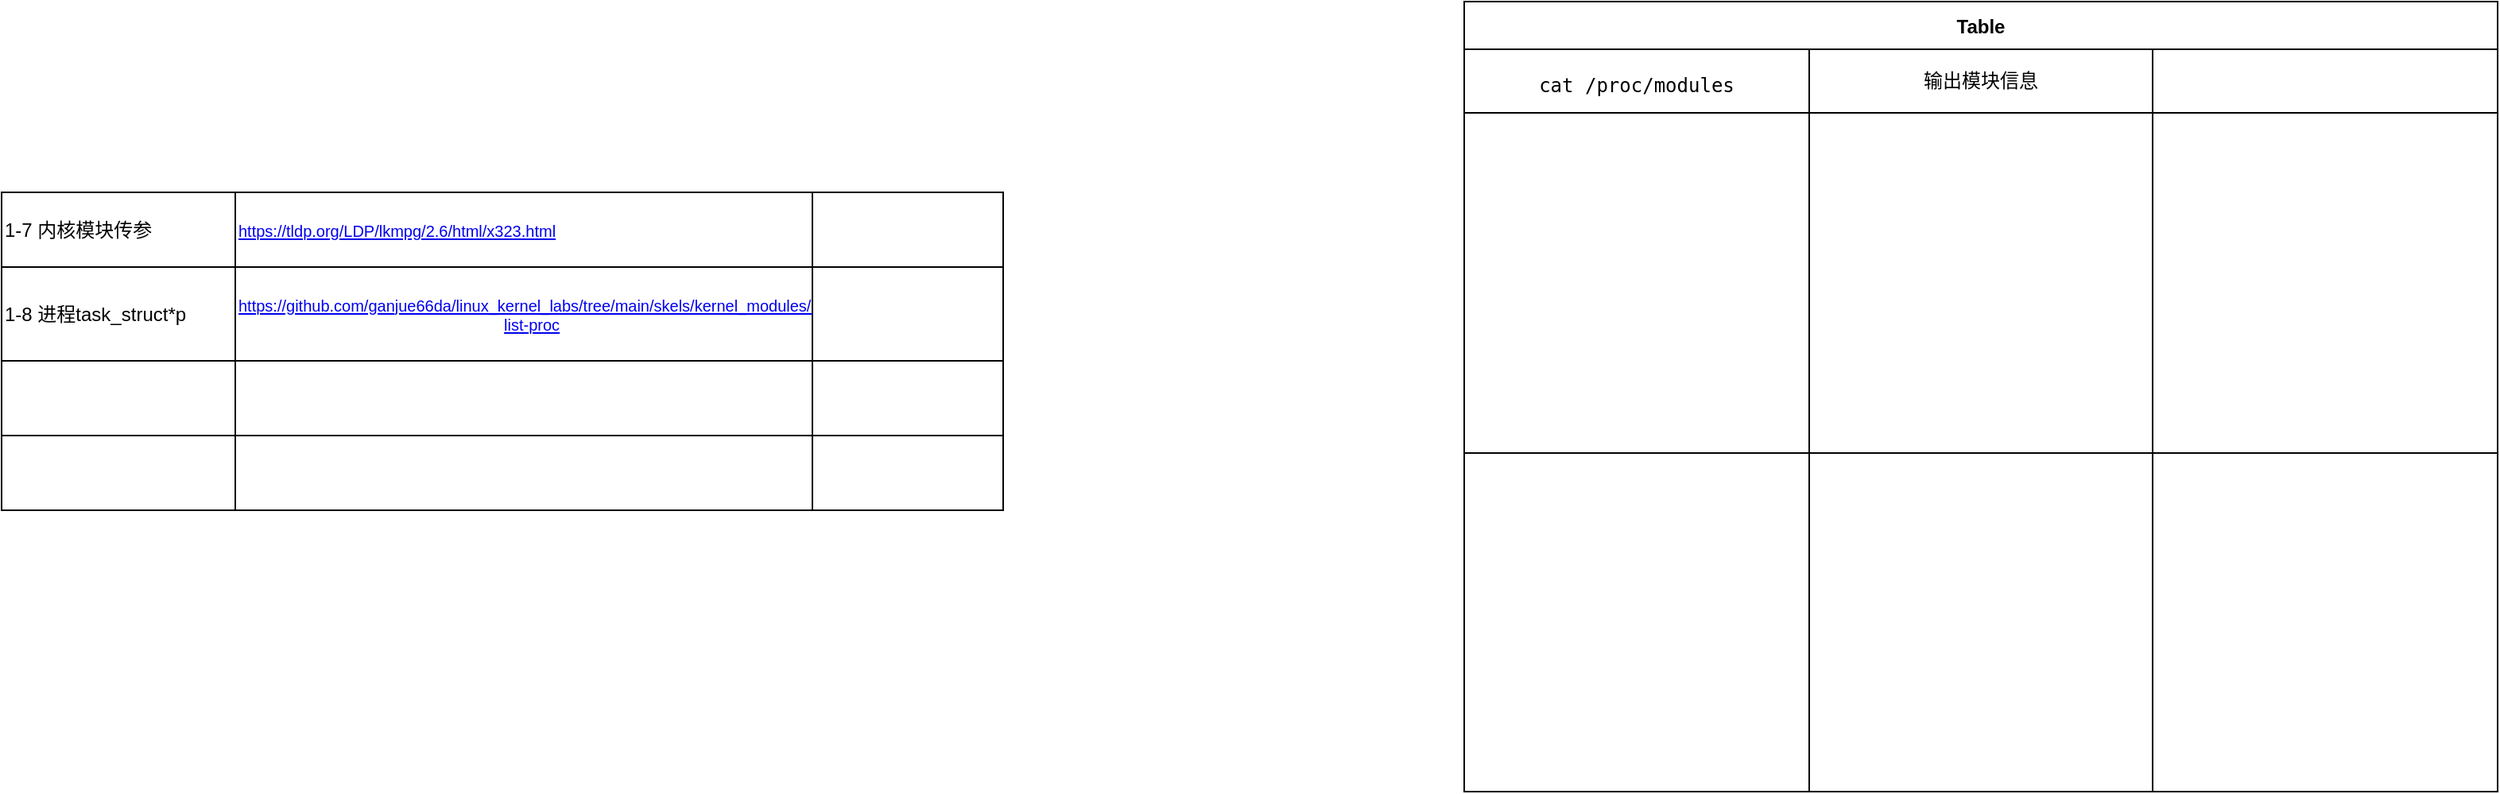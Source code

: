 <mxfile version="15.5.9" type="github" pages="2">
  <diagram id="2Nv8tBa7N8BT5brDQEJB" name="achievement">
    <mxGraphModel dx="2465" dy="606" grid="1" gridSize="10" guides="1" tooltips="1" connect="1" arrows="1" fold="1" page="1" pageScale="1" pageWidth="827" pageHeight="1169" math="0" shadow="0">
      <root>
        <mxCell id="0" />
        <mxCell id="1" parent="0" />
        <mxCell id="DjYXvXNdv97Wl0VyBLQK-1" value="" style="shape=table;startSize=0;container=1;collapsible=0;childLayout=tableLayout;fontStyle=1;align=center;pointerEvents=1;fontSize=10;" vertex="1" parent="1">
          <mxGeometry x="-770" y="130" width="630" height="200" as="geometry" />
        </mxCell>
        <mxCell id="DjYXvXNdv97Wl0VyBLQK-2" value="" style="shape=partialRectangle;html=1;whiteSpace=wrap;collapsible=0;dropTarget=0;pointerEvents=0;fillColor=none;top=0;left=0;bottom=0;right=0;points=[[0,0.5],[1,0.5]];portConstraint=eastwest;fontSize=10;align=left;" vertex="1" parent="DjYXvXNdv97Wl0VyBLQK-1">
          <mxGeometry width="630" height="47" as="geometry" />
        </mxCell>
        <mxCell id="DjYXvXNdv97Wl0VyBLQK-3" value="&lt;span style=&quot;font-size: 12px ; text-align: center&quot;&gt;1-7 内核模块传参&lt;/span&gt;" style="shape=partialRectangle;html=1;whiteSpace=wrap;connectable=0;fillColor=none;top=0;left=0;bottom=0;right=0;overflow=hidden;pointerEvents=1;fontSize=10;align=left;" vertex="1" parent="DjYXvXNdv97Wl0VyBLQK-2">
          <mxGeometry width="147" height="47" as="geometry">
            <mxRectangle width="147" height="47" as="alternateBounds" />
          </mxGeometry>
        </mxCell>
        <mxCell id="DjYXvXNdv97Wl0VyBLQK-4" value="&lt;a href=&quot;https://tldp.org/LDP/lkmpg/2.6/html/x323.html&quot;&gt;https://tldp.org/LDP/lkmpg/2.6/html/x323.html&lt;/a&gt;" style="shape=partialRectangle;html=1;whiteSpace=wrap;connectable=0;fillColor=none;top=0;left=0;bottom=0;right=0;overflow=hidden;pointerEvents=1;fontSize=10;align=left;" vertex="1" parent="DjYXvXNdv97Wl0VyBLQK-2">
          <mxGeometry x="147" width="363" height="47" as="geometry">
            <mxRectangle width="363" height="47" as="alternateBounds" />
          </mxGeometry>
        </mxCell>
        <mxCell id="DjYXvXNdv97Wl0VyBLQK-5" value="" style="shape=partialRectangle;html=1;whiteSpace=wrap;connectable=0;fillColor=none;top=0;left=0;bottom=0;right=0;overflow=hidden;pointerEvents=1;fontSize=10;align=left;" vertex="1" parent="DjYXvXNdv97Wl0VyBLQK-2">
          <mxGeometry x="510" width="120" height="47" as="geometry">
            <mxRectangle width="120" height="47" as="alternateBounds" />
          </mxGeometry>
        </mxCell>
        <mxCell id="DjYXvXNdv97Wl0VyBLQK-6" value="" style="shape=partialRectangle;html=1;whiteSpace=wrap;collapsible=0;dropTarget=0;pointerEvents=0;fillColor=none;top=0;left=0;bottom=0;right=0;points=[[0,0.5],[1,0.5]];portConstraint=eastwest;fontSize=10;align=left;" vertex="1" parent="DjYXvXNdv97Wl0VyBLQK-1">
          <mxGeometry y="47" width="630" height="59" as="geometry" />
        </mxCell>
        <mxCell id="DjYXvXNdv97Wl0VyBLQK-7" value="&lt;span style=&quot;font-size: 12px ; text-align: center&quot;&gt;1-8 进程task_struct*p&lt;/span&gt;" style="shape=partialRectangle;html=1;whiteSpace=wrap;connectable=0;fillColor=none;top=0;left=0;bottom=0;right=0;overflow=hidden;pointerEvents=1;fontSize=10;align=left;" vertex="1" parent="DjYXvXNdv97Wl0VyBLQK-6">
          <mxGeometry width="147" height="59" as="geometry">
            <mxRectangle width="147" height="59" as="alternateBounds" />
          </mxGeometry>
        </mxCell>
        <mxCell id="DjYXvXNdv97Wl0VyBLQK-8" value="&lt;div style=&quot;text-align: center&quot;&gt;&lt;a href=&quot;https://github.com/ganjue66da/linux_kernel_labs/tree/main/skels/kernel_modules/7-list-proc&quot;&gt;https://github.com/ganjue66da/linux_kernel_labs/tree/main/skels/kernel_modules/7-list-proc&lt;/a&gt;&lt;br&gt;&lt;/div&gt;" style="shape=partialRectangle;html=1;whiteSpace=wrap;connectable=0;fillColor=none;top=0;left=0;bottom=0;right=0;overflow=hidden;pointerEvents=1;fontSize=10;align=left;" vertex="1" parent="DjYXvXNdv97Wl0VyBLQK-6">
          <mxGeometry x="147" width="363" height="59" as="geometry">
            <mxRectangle width="363" height="59" as="alternateBounds" />
          </mxGeometry>
        </mxCell>
        <mxCell id="DjYXvXNdv97Wl0VyBLQK-9" value="" style="shape=partialRectangle;html=1;whiteSpace=wrap;connectable=0;fillColor=none;top=0;left=0;bottom=0;right=0;overflow=hidden;pointerEvents=1;fontSize=10;align=left;" vertex="1" parent="DjYXvXNdv97Wl0VyBLQK-6">
          <mxGeometry x="510" width="120" height="59" as="geometry">
            <mxRectangle width="120" height="59" as="alternateBounds" />
          </mxGeometry>
        </mxCell>
        <mxCell id="DjYXvXNdv97Wl0VyBLQK-10" value="" style="shape=partialRectangle;html=1;whiteSpace=wrap;collapsible=0;dropTarget=0;pointerEvents=0;fillColor=none;top=0;left=0;bottom=0;right=0;points=[[0,0.5],[1,0.5]];portConstraint=eastwest;fontSize=10;align=left;" vertex="1" parent="DjYXvXNdv97Wl0VyBLQK-1">
          <mxGeometry y="106" width="630" height="47" as="geometry" />
        </mxCell>
        <mxCell id="DjYXvXNdv97Wl0VyBLQK-11" value="" style="shape=partialRectangle;html=1;whiteSpace=wrap;connectable=0;fillColor=none;top=0;left=0;bottom=0;right=0;overflow=hidden;pointerEvents=1;fontSize=10;align=left;" vertex="1" parent="DjYXvXNdv97Wl0VyBLQK-10">
          <mxGeometry width="147" height="47" as="geometry">
            <mxRectangle width="147" height="47" as="alternateBounds" />
          </mxGeometry>
        </mxCell>
        <mxCell id="DjYXvXNdv97Wl0VyBLQK-12" value="" style="shape=partialRectangle;html=1;whiteSpace=wrap;connectable=0;fillColor=none;top=0;left=0;bottom=0;right=0;overflow=hidden;pointerEvents=1;fontSize=10;align=left;" vertex="1" parent="DjYXvXNdv97Wl0VyBLQK-10">
          <mxGeometry x="147" width="363" height="47" as="geometry">
            <mxRectangle width="363" height="47" as="alternateBounds" />
          </mxGeometry>
        </mxCell>
        <mxCell id="DjYXvXNdv97Wl0VyBLQK-13" value="" style="shape=partialRectangle;html=1;whiteSpace=wrap;connectable=0;fillColor=none;top=0;left=0;bottom=0;right=0;overflow=hidden;pointerEvents=1;fontSize=10;align=left;" vertex="1" parent="DjYXvXNdv97Wl0VyBLQK-10">
          <mxGeometry x="510" width="120" height="47" as="geometry">
            <mxRectangle width="120" height="47" as="alternateBounds" />
          </mxGeometry>
        </mxCell>
        <mxCell id="DjYXvXNdv97Wl0VyBLQK-14" style="shape=partialRectangle;html=1;whiteSpace=wrap;collapsible=0;dropTarget=0;pointerEvents=0;fillColor=none;top=0;left=0;bottom=0;right=0;points=[[0,0.5],[1,0.5]];portConstraint=eastwest;fontSize=10;align=left;" vertex="1" parent="DjYXvXNdv97Wl0VyBLQK-1">
          <mxGeometry y="153" width="630" height="47" as="geometry" />
        </mxCell>
        <mxCell id="DjYXvXNdv97Wl0VyBLQK-15" style="shape=partialRectangle;html=1;whiteSpace=wrap;connectable=0;fillColor=none;top=0;left=0;bottom=0;right=0;overflow=hidden;pointerEvents=1;fontSize=10;align=left;" vertex="1" parent="DjYXvXNdv97Wl0VyBLQK-14">
          <mxGeometry width="147" height="47" as="geometry">
            <mxRectangle width="147" height="47" as="alternateBounds" />
          </mxGeometry>
        </mxCell>
        <mxCell id="DjYXvXNdv97Wl0VyBLQK-16" style="shape=partialRectangle;html=1;whiteSpace=wrap;connectable=0;fillColor=none;top=0;left=0;bottom=0;right=0;overflow=hidden;pointerEvents=1;fontSize=10;align=left;" vertex="1" parent="DjYXvXNdv97Wl0VyBLQK-14">
          <mxGeometry x="147" width="363" height="47" as="geometry">
            <mxRectangle width="363" height="47" as="alternateBounds" />
          </mxGeometry>
        </mxCell>
        <mxCell id="DjYXvXNdv97Wl0VyBLQK-17" style="shape=partialRectangle;html=1;whiteSpace=wrap;connectable=0;fillColor=none;top=0;left=0;bottom=0;right=0;overflow=hidden;pointerEvents=1;fontSize=10;align=left;" vertex="1" parent="DjYXvXNdv97Wl0VyBLQK-14">
          <mxGeometry x="510" width="120" height="47" as="geometry">
            <mxRectangle width="120" height="47" as="alternateBounds" />
          </mxGeometry>
        </mxCell>
        <mxCell id="0xNGgfO1WyL0FgAi1zCo-1" value="Table" style="shape=table;startSize=30;container=1;collapsible=0;childLayout=tableLayout;fontStyle=1;align=center;pointerEvents=1;" vertex="1" parent="1">
          <mxGeometry x="150" y="10" width="650" height="497" as="geometry" />
        </mxCell>
        <mxCell id="0xNGgfO1WyL0FgAi1zCo-2" value="" style="shape=partialRectangle;html=1;whiteSpace=wrap;collapsible=0;dropTarget=0;pointerEvents=0;fillColor=none;top=0;left=0;bottom=0;right=0;points=[[0,0.5],[1,0.5]];portConstraint=eastwest;" vertex="1" parent="0xNGgfO1WyL0FgAi1zCo-1">
          <mxGeometry y="30" width="650" height="40" as="geometry" />
        </mxCell>
        <mxCell id="0xNGgfO1WyL0FgAi1zCo-3" value="&lt;pre style=&quot;box-sizing: border-box ; font-family: , &amp;#34;menlo&amp;#34; , &amp;#34;monaco&amp;#34; , &amp;#34;consolas&amp;#34; , &amp;#34;liberation mono&amp;#34; , &amp;#34;courier new&amp;#34; , &amp;#34;courier&amp;#34; , monospace ; line-height: 1.4 ; max-height: none ; overflow: auto ; margin-top: 0px ; margin-bottom: 0px ; padding: 12px&quot;&gt;cat /proc/modules&lt;/pre&gt;" style="shape=partialRectangle;html=1;whiteSpace=wrap;connectable=0;fillColor=none;top=0;left=0;bottom=0;right=0;overflow=hidden;pointerEvents=1;" vertex="1" parent="0xNGgfO1WyL0FgAi1zCo-2">
          <mxGeometry width="217" height="40" as="geometry">
            <mxRectangle width="217" height="40" as="alternateBounds" />
          </mxGeometry>
        </mxCell>
        <mxCell id="0xNGgfO1WyL0FgAi1zCo-4" value="输出模块信息" style="shape=partialRectangle;html=1;whiteSpace=wrap;connectable=0;fillColor=none;top=0;left=0;bottom=0;right=0;overflow=hidden;pointerEvents=1;" vertex="1" parent="0xNGgfO1WyL0FgAi1zCo-2">
          <mxGeometry x="217" width="216" height="40" as="geometry">
            <mxRectangle width="216" height="40" as="alternateBounds" />
          </mxGeometry>
        </mxCell>
        <mxCell id="0xNGgfO1WyL0FgAi1zCo-5" value="" style="shape=partialRectangle;html=1;whiteSpace=wrap;connectable=0;fillColor=none;top=0;left=0;bottom=0;right=0;overflow=hidden;pointerEvents=1;" vertex="1" parent="0xNGgfO1WyL0FgAi1zCo-2">
          <mxGeometry x="433" width="217" height="40" as="geometry">
            <mxRectangle width="217" height="40" as="alternateBounds" />
          </mxGeometry>
        </mxCell>
        <mxCell id="0xNGgfO1WyL0FgAi1zCo-6" value="" style="shape=partialRectangle;html=1;whiteSpace=wrap;collapsible=0;dropTarget=0;pointerEvents=0;fillColor=none;top=0;left=0;bottom=0;right=0;points=[[0,0.5],[1,0.5]];portConstraint=eastwest;" vertex="1" parent="0xNGgfO1WyL0FgAi1zCo-1">
          <mxGeometry y="70" width="650" height="214" as="geometry" />
        </mxCell>
        <mxCell id="0xNGgfO1WyL0FgAi1zCo-7" value="" style="shape=partialRectangle;html=1;whiteSpace=wrap;connectable=0;fillColor=none;top=0;left=0;bottom=0;right=0;overflow=hidden;pointerEvents=1;" vertex="1" parent="0xNGgfO1WyL0FgAi1zCo-6">
          <mxGeometry width="217" height="214" as="geometry">
            <mxRectangle width="217" height="214" as="alternateBounds" />
          </mxGeometry>
        </mxCell>
        <mxCell id="0xNGgfO1WyL0FgAi1zCo-8" value="" style="shape=partialRectangle;html=1;whiteSpace=wrap;connectable=0;fillColor=none;top=0;left=0;bottom=0;right=0;overflow=hidden;pointerEvents=1;" vertex="1" parent="0xNGgfO1WyL0FgAi1zCo-6">
          <mxGeometry x="217" width="216" height="214" as="geometry">
            <mxRectangle width="216" height="214" as="alternateBounds" />
          </mxGeometry>
        </mxCell>
        <mxCell id="0xNGgfO1WyL0FgAi1zCo-9" value="" style="shape=partialRectangle;html=1;whiteSpace=wrap;connectable=0;fillColor=none;top=0;left=0;bottom=0;right=0;overflow=hidden;pointerEvents=1;" vertex="1" parent="0xNGgfO1WyL0FgAi1zCo-6">
          <mxGeometry x="433" width="217" height="214" as="geometry">
            <mxRectangle width="217" height="214" as="alternateBounds" />
          </mxGeometry>
        </mxCell>
        <mxCell id="0xNGgfO1WyL0FgAi1zCo-10" value="" style="shape=partialRectangle;html=1;whiteSpace=wrap;collapsible=0;dropTarget=0;pointerEvents=0;fillColor=none;top=0;left=0;bottom=0;right=0;points=[[0,0.5],[1,0.5]];portConstraint=eastwest;" vertex="1" parent="0xNGgfO1WyL0FgAi1zCo-1">
          <mxGeometry y="284" width="650" height="213" as="geometry" />
        </mxCell>
        <mxCell id="0xNGgfO1WyL0FgAi1zCo-11" value="" style="shape=partialRectangle;html=1;whiteSpace=wrap;connectable=0;fillColor=none;top=0;left=0;bottom=0;right=0;overflow=hidden;pointerEvents=1;" vertex="1" parent="0xNGgfO1WyL0FgAi1zCo-10">
          <mxGeometry width="217" height="213" as="geometry">
            <mxRectangle width="217" height="213" as="alternateBounds" />
          </mxGeometry>
        </mxCell>
        <mxCell id="0xNGgfO1WyL0FgAi1zCo-12" value="" style="shape=partialRectangle;html=1;whiteSpace=wrap;connectable=0;fillColor=none;top=0;left=0;bottom=0;right=0;overflow=hidden;pointerEvents=1;" vertex="1" parent="0xNGgfO1WyL0FgAi1zCo-10">
          <mxGeometry x="217" width="216" height="213" as="geometry">
            <mxRectangle width="216" height="213" as="alternateBounds" />
          </mxGeometry>
        </mxCell>
        <mxCell id="0xNGgfO1WyL0FgAi1zCo-13" value="" style="shape=partialRectangle;html=1;whiteSpace=wrap;connectable=0;fillColor=none;top=0;left=0;bottom=0;right=0;overflow=hidden;pointerEvents=1;" vertex="1" parent="0xNGgfO1WyL0FgAi1zCo-10">
          <mxGeometry x="433" width="217" height="213" as="geometry">
            <mxRectangle width="217" height="213" as="alternateBounds" />
          </mxGeometry>
        </mxCell>
      </root>
    </mxGraphModel>
  </diagram>
  <diagram id="BBMxxeeEchxgctj_FWzU" name="questions">
    <mxGraphModel dx="2048" dy="758" grid="1" gridSize="10" guides="1" tooltips="1" connect="1" arrows="1" fold="1" page="1" pageScale="1" pageWidth="827" pageHeight="1169" math="0" shadow="0">
      <root>
        <mxCell id="ueqvzUvDBRW681NDxKHG-0" />
        <mxCell id="ueqvzUvDBRW681NDxKHG-1" parent="ueqvzUvDBRW681NDxKHG-0" />
        <mxCell id="fYQm1WL6vumKPO3vuypY-0" value="some hard" style="shape=table;startSize=30;container=1;collapsible=0;childLayout=tableLayout;fontStyle=1;align=center;pointerEvents=1;" vertex="1" parent="ueqvzUvDBRW681NDxKHG-1">
          <mxGeometry x="54" y="650" width="1200" height="400" as="geometry" />
        </mxCell>
        <mxCell id="fYQm1WL6vumKPO3vuypY-1" value="" style="shape=partialRectangle;html=1;whiteSpace=wrap;collapsible=0;dropTarget=0;pointerEvents=0;fillColor=none;top=0;left=0;bottom=0;right=0;points=[[0,0.5],[1,0.5]];portConstraint=eastwest;align=left;" vertex="1" parent="fYQm1WL6vumKPO3vuypY-0">
          <mxGeometry y="30" width="1200" height="50" as="geometry" />
        </mxCell>
        <mxCell id="fYQm1WL6vumKPO3vuypY-2" value="&lt;span style=&quot;text-align: center&quot;&gt;intruction:&lt;/span&gt;&lt;h3 style=&quot;text-align: center ; box-sizing: border-box ; margin-top: 0px&quot;&gt;Adding and using a virtual disk&lt;/h3&gt;" style="shape=partialRectangle;html=1;whiteSpace=wrap;connectable=0;fillColor=none;top=0;left=0;bottom=0;right=0;overflow=hidden;pointerEvents=1;align=left;" vertex="1" parent="fYQm1WL6vumKPO3vuypY-1">
          <mxGeometry width="240" height="50" as="geometry">
            <mxRectangle width="240" height="50" as="alternateBounds" />
          </mxGeometry>
        </mxCell>
        <mxCell id="fYQm1WL6vumKPO3vuypY-3" value="&lt;div&gt;&lt;font style=&quot;font-size: 10px&quot;&gt;mkdir /test&lt;/font&gt;&lt;/div&gt;&lt;div&gt;&lt;font style=&quot;font-size: 10px&quot;&gt;mount /dev/vdd /test&lt;/font&gt;&lt;/div&gt;&lt;div&gt;&lt;font size=&quot;3&quot;&gt;mount: mounting /dev/vdd1/ on /test failed: Not a directory&lt;/font&gt;&lt;/div&gt;&lt;div&gt;&lt;br&gt;&lt;/div&gt;" style="shape=partialRectangle;html=1;whiteSpace=wrap;connectable=0;fillColor=none;top=0;left=0;bottom=0;right=0;overflow=hidden;pointerEvents=1;align=left;" vertex="1" parent="fYQm1WL6vumKPO3vuypY-1">
          <mxGeometry x="240" width="634" height="50" as="geometry">
            <mxRectangle width="634" height="50" as="alternateBounds" />
          </mxGeometry>
        </mxCell>
        <mxCell id="fYQm1WL6vumKPO3vuypY-4" value="&lt;span style=&quot;font-family: serif ; font-size: 16px ; background-color: rgb(219 , 250 , 244)&quot;&gt;&amp;nbsp;Run&amp;nbsp;&lt;/span&gt;&lt;span class=&quot;command&quot; style=&quot;box-sizing: border-box ; font-weight: 700 ; font-family: serif ; font-size: 16px ; background-color: rgb(219 , 250 , 244)&quot;&gt;make menuconfig&lt;/span&gt;&lt;span style=&quot;font-family: serif ; font-size: 16px ; background-color: rgb(219 , 250 , 244)&quot;&gt;&amp;nbsp;and go to the&amp;nbsp;&lt;/span&gt;&lt;em style=&quot;box-sizing: border-box ; font-family: serif ; font-size: 16px ; background-color: rgb(219 , 250 , 244)&quot;&gt;File systems&lt;/em&gt;&lt;span style=&quot;font-family: serif ; font-size: 16px ; background-color: rgb(219 , 250 , 244)&quot;&gt;&amp;nbsp;section. Enable&amp;nbsp;&lt;/span&gt;&lt;em style=&quot;box-sizing: border-box ; font-family: serif ; font-size: 16px ; background-color: rgb(219 , 250 , 244)&quot;&gt;Btrfs filesystem support&lt;/em&gt;" style="shape=partialRectangle;html=1;whiteSpace=wrap;connectable=0;fillColor=none;top=0;left=0;bottom=0;right=0;overflow=hidden;pointerEvents=1;align=left;" vertex="1" parent="fYQm1WL6vumKPO3vuypY-1">
          <mxGeometry x="874" width="326" height="50" as="geometry">
            <mxRectangle width="326" height="50" as="alternateBounds" />
          </mxGeometry>
        </mxCell>
        <mxCell id="fYQm1WL6vumKPO3vuypY-5" value="" style="shape=partialRectangle;html=1;whiteSpace=wrap;collapsible=0;dropTarget=0;pointerEvents=0;fillColor=none;top=0;left=0;bottom=0;right=0;points=[[0,0.5],[1,0.5]];portConstraint=eastwest;align=left;" vertex="1" parent="fYQm1WL6vumKPO3vuypY-0">
          <mxGeometry y="80" width="1200" height="80" as="geometry" />
        </mxCell>
        <mxCell id="fYQm1WL6vumKPO3vuypY-6" value="&lt;span style=&quot;text-align: center&quot;&gt;lab1-6&lt;/span&gt;" style="shape=partialRectangle;html=1;whiteSpace=wrap;connectable=0;fillColor=none;top=0;left=0;bottom=0;right=0;overflow=hidden;pointerEvents=1;align=left;" vertex="1" parent="fYQm1WL6vumKPO3vuypY-5">
          <mxGeometry width="240" height="80" as="geometry">
            <mxRectangle width="240" height="80" as="alternateBounds" />
          </mxGeometry>
        </mxCell>
        <mxCell id="fYQm1WL6vumKPO3vuypY-7" value="&lt;span style=&quot;font-family: serif ; text-align: center ; background-color: rgb(252 , 252 , 252)&quot;&gt;&lt;font style=&quot;font-size: 10px&quot;&gt;Try to unload the kernel module. Notice that the operation does not work because there are references from the kernel module within the kernel since the oops; Until the release of those references (which is almost impossible in the case of an oops), the module can not be unloaded.&lt;/font&gt;&lt;/span&gt;" style="shape=partialRectangle;html=1;whiteSpace=wrap;connectable=0;fillColor=none;top=0;left=0;bottom=0;right=0;overflow=hidden;pointerEvents=1;align=left;" vertex="1" parent="fYQm1WL6vumKPO3vuypY-5">
          <mxGeometry x="240" width="634" height="80" as="geometry">
            <mxRectangle width="634" height="80" as="alternateBounds" />
          </mxGeometry>
        </mxCell>
        <mxCell id="fYQm1WL6vumKPO3vuypY-8" value="" style="shape=partialRectangle;html=1;whiteSpace=wrap;connectable=0;fillColor=none;top=0;left=0;bottom=0;right=0;overflow=hidden;pointerEvents=1;align=left;" vertex="1" parent="fYQm1WL6vumKPO3vuypY-5">
          <mxGeometry x="874" width="326" height="80" as="geometry">
            <mxRectangle width="326" height="80" as="alternateBounds" />
          </mxGeometry>
        </mxCell>
        <mxCell id="fYQm1WL6vumKPO3vuypY-9" value="" style="shape=partialRectangle;html=1;whiteSpace=wrap;collapsible=0;dropTarget=0;pointerEvents=0;fillColor=none;top=0;left=0;bottom=0;right=0;points=[[0,0.5],[1,0.5]];portConstraint=eastwest;align=left;" vertex="1" parent="fYQm1WL6vumKPO3vuypY-0">
          <mxGeometry y="160" width="1200" height="120" as="geometry" />
        </mxCell>
        <mxCell id="fYQm1WL6vumKPO3vuypY-10" value="lab1 8-kdb&lt;span style=&quot;white-space: pre&quot;&gt;	&lt;/span&gt;" style="shape=partialRectangle;html=1;whiteSpace=wrap;connectable=0;fillColor=none;top=0;left=0;bottom=0;right=0;overflow=hidden;pointerEvents=1;align=left;" vertex="1" parent="fYQm1WL6vumKPO3vuypY-9">
          <mxGeometry width="240" height="120" as="geometry">
            <mxRectangle width="240" height="120" as="alternateBounds" />
          </mxGeometry>
        </mxCell>
        <mxCell id="fYQm1WL6vumKPO3vuypY-11" value="使用make gdb去调试虚拟机时，虚拟机卡死，无法调试" style="shape=partialRectangle;html=1;whiteSpace=wrap;connectable=0;fillColor=none;top=0;left=0;bottom=0;right=0;overflow=hidden;pointerEvents=1;align=left;" vertex="1" parent="fYQm1WL6vumKPO3vuypY-9">
          <mxGeometry x="240" width="634" height="120" as="geometry">
            <mxRectangle width="634" height="120" as="alternateBounds" />
          </mxGeometry>
        </mxCell>
        <mxCell id="fYQm1WL6vumKPO3vuypY-12" value="1. 在.config中添加CONFIG_KGDB_KDB并没有解决问题&lt;br&gt;2. 在make menuconfig里打开64-bit kernel选项，gdb可以进行调试，但是虚拟机启动出现问题&lt;br&gt;3.去掉&lt;font color=&quot;#c7254e&quot; face=&quot;Source Code Pro, DejaVu Sans Mono, Ubuntu Mono, Anonymous Pro, Droid Sans Mono, Menlo, Monaco, Consolas, Inconsolata, Courier, monospace, PingFang SC, Microsoft YaHei, sans-serif&quot;&gt;&lt;span style=&quot;font-size: 14px ; background-color: rgb(249 , 242 , 244)&quot;&gt;64-bit kernel选项，在quem.sh中将qemu-system-x84_64换成qemu-system-i386最终得以解决&lt;/span&gt;&lt;/font&gt;" style="shape=partialRectangle;html=1;whiteSpace=wrap;connectable=0;fillColor=none;top=0;left=0;bottom=0;right=0;overflow=hidden;pointerEvents=1;align=left;" vertex="1" parent="fYQm1WL6vumKPO3vuypY-9">
          <mxGeometry x="874" width="326" height="120" as="geometry">
            <mxRectangle width="326" height="120" as="alternateBounds" />
          </mxGeometry>
        </mxCell>
        <mxCell id="fYQm1WL6vumKPO3vuypY-13" style="shape=partialRectangle;html=1;whiteSpace=wrap;collapsible=0;dropTarget=0;pointerEvents=0;fillColor=none;top=0;left=0;bottom=0;right=0;points=[[0,0.5],[1,0.5]];portConstraint=eastwest;align=left;" vertex="1" parent="fYQm1WL6vumKPO3vuypY-0">
          <mxGeometry y="280" width="1200" height="40" as="geometry" />
        </mxCell>
        <mxCell id="fYQm1WL6vumKPO3vuypY-14" style="shape=partialRectangle;html=1;whiteSpace=wrap;connectable=0;fillColor=none;top=0;left=0;bottom=0;right=0;overflow=hidden;pointerEvents=1;align=left;" vertex="1" parent="fYQm1WL6vumKPO3vuypY-13">
          <mxGeometry width="240" height="40" as="geometry">
            <mxRectangle width="240" height="40" as="alternateBounds" />
          </mxGeometry>
        </mxCell>
        <mxCell id="fYQm1WL6vumKPO3vuypY-15" style="shape=partialRectangle;html=1;whiteSpace=wrap;connectable=0;fillColor=none;top=0;left=0;bottom=0;right=0;overflow=hidden;pointerEvents=1;align=left;" vertex="1" parent="fYQm1WL6vumKPO3vuypY-13">
          <mxGeometry x="240" width="634" height="40" as="geometry">
            <mxRectangle width="634" height="40" as="alternateBounds" />
          </mxGeometry>
        </mxCell>
        <mxCell id="fYQm1WL6vumKPO3vuypY-16" style="shape=partialRectangle;html=1;whiteSpace=wrap;connectable=0;fillColor=none;top=0;left=0;bottom=0;right=0;overflow=hidden;pointerEvents=1;align=left;" vertex="1" parent="fYQm1WL6vumKPO3vuypY-13">
          <mxGeometry x="874" width="326" height="40" as="geometry">
            <mxRectangle width="326" height="40" as="alternateBounds" />
          </mxGeometry>
        </mxCell>
        <mxCell id="fYQm1WL6vumKPO3vuypY-17" style="shape=partialRectangle;html=1;whiteSpace=wrap;collapsible=0;dropTarget=0;pointerEvents=0;fillColor=none;top=0;left=0;bottom=0;right=0;points=[[0,0.5],[1,0.5]];portConstraint=eastwest;align=left;" vertex="1" parent="fYQm1WL6vumKPO3vuypY-0">
          <mxGeometry y="320" width="1200" height="40" as="geometry" />
        </mxCell>
        <mxCell id="fYQm1WL6vumKPO3vuypY-18" style="shape=partialRectangle;html=1;whiteSpace=wrap;connectable=0;fillColor=none;top=0;left=0;bottom=0;right=0;overflow=hidden;pointerEvents=1;align=left;" vertex="1" parent="fYQm1WL6vumKPO3vuypY-17">
          <mxGeometry width="240" height="40" as="geometry">
            <mxRectangle width="240" height="40" as="alternateBounds" />
          </mxGeometry>
        </mxCell>
        <mxCell id="fYQm1WL6vumKPO3vuypY-19" style="shape=partialRectangle;html=1;whiteSpace=wrap;connectable=0;fillColor=none;top=0;left=0;bottom=0;right=0;overflow=hidden;pointerEvents=1;align=left;" vertex="1" parent="fYQm1WL6vumKPO3vuypY-17">
          <mxGeometry x="240" width="634" height="40" as="geometry">
            <mxRectangle width="634" height="40" as="alternateBounds" />
          </mxGeometry>
        </mxCell>
        <mxCell id="fYQm1WL6vumKPO3vuypY-20" style="shape=partialRectangle;html=1;whiteSpace=wrap;connectable=0;fillColor=none;top=0;left=0;bottom=0;right=0;overflow=hidden;pointerEvents=1;align=left;" vertex="1" parent="fYQm1WL6vumKPO3vuypY-17">
          <mxGeometry x="874" width="326" height="40" as="geometry">
            <mxRectangle width="326" height="40" as="alternateBounds" />
          </mxGeometry>
        </mxCell>
        <mxCell id="fYQm1WL6vumKPO3vuypY-21" style="shape=partialRectangle;html=1;whiteSpace=wrap;collapsible=0;dropTarget=0;pointerEvents=0;fillColor=none;top=0;left=0;bottom=0;right=0;points=[[0,0.5],[1,0.5]];portConstraint=eastwest;align=left;" vertex="1" parent="fYQm1WL6vumKPO3vuypY-0">
          <mxGeometry y="360" width="1200" height="40" as="geometry" />
        </mxCell>
        <mxCell id="fYQm1WL6vumKPO3vuypY-22" style="shape=partialRectangle;html=1;whiteSpace=wrap;connectable=0;fillColor=none;top=0;left=0;bottom=0;right=0;overflow=hidden;pointerEvents=1;align=left;" vertex="1" parent="fYQm1WL6vumKPO3vuypY-21">
          <mxGeometry width="240" height="40" as="geometry">
            <mxRectangle width="240" height="40" as="alternateBounds" />
          </mxGeometry>
        </mxCell>
        <mxCell id="fYQm1WL6vumKPO3vuypY-23" style="shape=partialRectangle;html=1;whiteSpace=wrap;connectable=0;fillColor=none;top=0;left=0;bottom=0;right=0;overflow=hidden;pointerEvents=1;align=left;" vertex="1" parent="fYQm1WL6vumKPO3vuypY-21">
          <mxGeometry x="240" width="634" height="40" as="geometry">
            <mxRectangle width="634" height="40" as="alternateBounds" />
          </mxGeometry>
        </mxCell>
        <mxCell id="fYQm1WL6vumKPO3vuypY-24" style="shape=partialRectangle;html=1;whiteSpace=wrap;connectable=0;fillColor=none;top=0;left=0;bottom=0;right=0;overflow=hidden;pointerEvents=1;align=left;" vertex="1" parent="fYQm1WL6vumKPO3vuypY-21">
          <mxGeometry x="874" width="326" height="40" as="geometry">
            <mxRectangle width="326" height="40" as="alternateBounds" />
          </mxGeometry>
        </mxCell>
        <mxCell id="fYQm1WL6vumKPO3vuypY-25" value="List" style="swimlane;fontStyle=0;childLayout=stackLayout;horizontal=1;startSize=0;horizontalStack=0;resizeParent=1;resizeParentMax=0;resizeLast=0;collapsible=1;marginBottom=0;" vertex="1" parent="ueqvzUvDBRW681NDxKHG-1">
          <mxGeometry x="50" y="450" width="600" height="190" as="geometry" />
        </mxCell>
        <mxCell id="NJa-5nCQPRtqjpg_0-pC-0" value="搜索问题前，先对错误信息进行判断，确定错误范围，然后再搜索，最好不要直接复制粘贴错误信息进行搜索" style="text;strokeColor=none;fillColor=none;align=left;verticalAlign=middle;spacingLeft=4;spacingRight=4;overflow=hidden;points=[[0,0.5],[1,0.5]];portConstraint=eastwest;rotatable=0;" vertex="1" parent="fYQm1WL6vumKPO3vuypY-25">
          <mxGeometry width="600" height="50" as="geometry" />
        </mxCell>
        <mxCell id="fYQm1WL6vumKPO3vuypY-26" value="不要死扣问题，20分钟解决不了先放一放，记录问题，然后继续往下看" style="text;strokeColor=none;fillColor=none;align=left;verticalAlign=middle;spacingLeft=4;spacingRight=4;overflow=hidden;points=[[0,0.5],[1,0.5]];portConstraint=eastwest;rotatable=0;" vertex="1" parent="fYQm1WL6vumKPO3vuypY-25">
          <mxGeometry y="50" width="600" height="50" as="geometry" />
        </mxCell>
        <mxCell id="fYQm1WL6vumKPO3vuypY-27" value="一步步仔细看，记住自己都做过哪些更改，了解这些更改的影响" style="text;strokeColor=none;fillColor=none;align=left;verticalAlign=middle;spacingLeft=4;spacingRight=4;overflow=hidden;points=[[0,0.5],[1,0.5]];portConstraint=eastwest;rotatable=0;" vertex="1" parent="fYQm1WL6vumKPO3vuypY-25">
          <mxGeometry y="100" width="600" height="30" as="geometry" />
        </mxCell>
        <mxCell id="fYQm1WL6vumKPO3vuypY-28" value="关于实验环境可能出问题的点：内核配置中的一些选项错误，在menuconfig和.config中修改。&#xa;qemu镜像错误，qemu位数错误，安装错误， 在Makefile和qemu.sh中修改&#xa;docker错误，在Dockerfile" style="text;strokeColor=none;fillColor=none;align=left;verticalAlign=middle;spacingLeft=4;spacingRight=4;overflow=hidden;points=[[0,0.5],[1,0.5]];portConstraint=eastwest;rotatable=0;" vertex="1" parent="fYQm1WL6vumKPO3vuypY-25">
          <mxGeometry y="130" width="600" height="60" as="geometry" />
        </mxCell>
      </root>
    </mxGraphModel>
  </diagram>
</mxfile>
